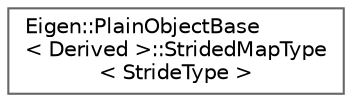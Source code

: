 digraph "Graphical Class Hierarchy"
{
 // LATEX_PDF_SIZE
  bgcolor="transparent";
  edge [fontname=Helvetica,fontsize=10,labelfontname=Helvetica,labelfontsize=10];
  node [fontname=Helvetica,fontsize=10,shape=box,height=0.2,width=0.4];
  rankdir="LR";
  Node0 [id="Node000000",label="Eigen::PlainObjectBase\l\< Derived \>::StridedMapType\l\< StrideType \>",height=0.2,width=0.4,color="grey40", fillcolor="white", style="filled",URL="$structEigen_1_1PlainObjectBase_1_1StridedMapType.html",tooltip=" "];
}
